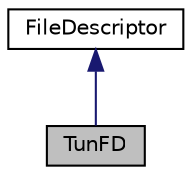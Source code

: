 digraph "TunFD"
{
 // LATEX_PDF_SIZE
  edge [fontname="Helvetica",fontsize="10",labelfontname="Helvetica",labelfontsize="10"];
  node [fontname="Helvetica",fontsize="10",shape=record];
  Node1 [label="TunFD",height=0.2,width=0.4,color="black", fillcolor="grey75", style="filled", fontcolor="black",tooltip="A FileDescriptor to a Linux TUN device"];
  Node2 -> Node1 [dir="back",color="midnightblue",fontsize="10",style="solid",fontname="Helvetica"];
  Node2 [label="FileDescriptor",height=0.2,width=0.4,color="black", fillcolor="white", style="filled",URL="$classFileDescriptor.html",tooltip="A reference-counted handle to a file descriptor"];
}
